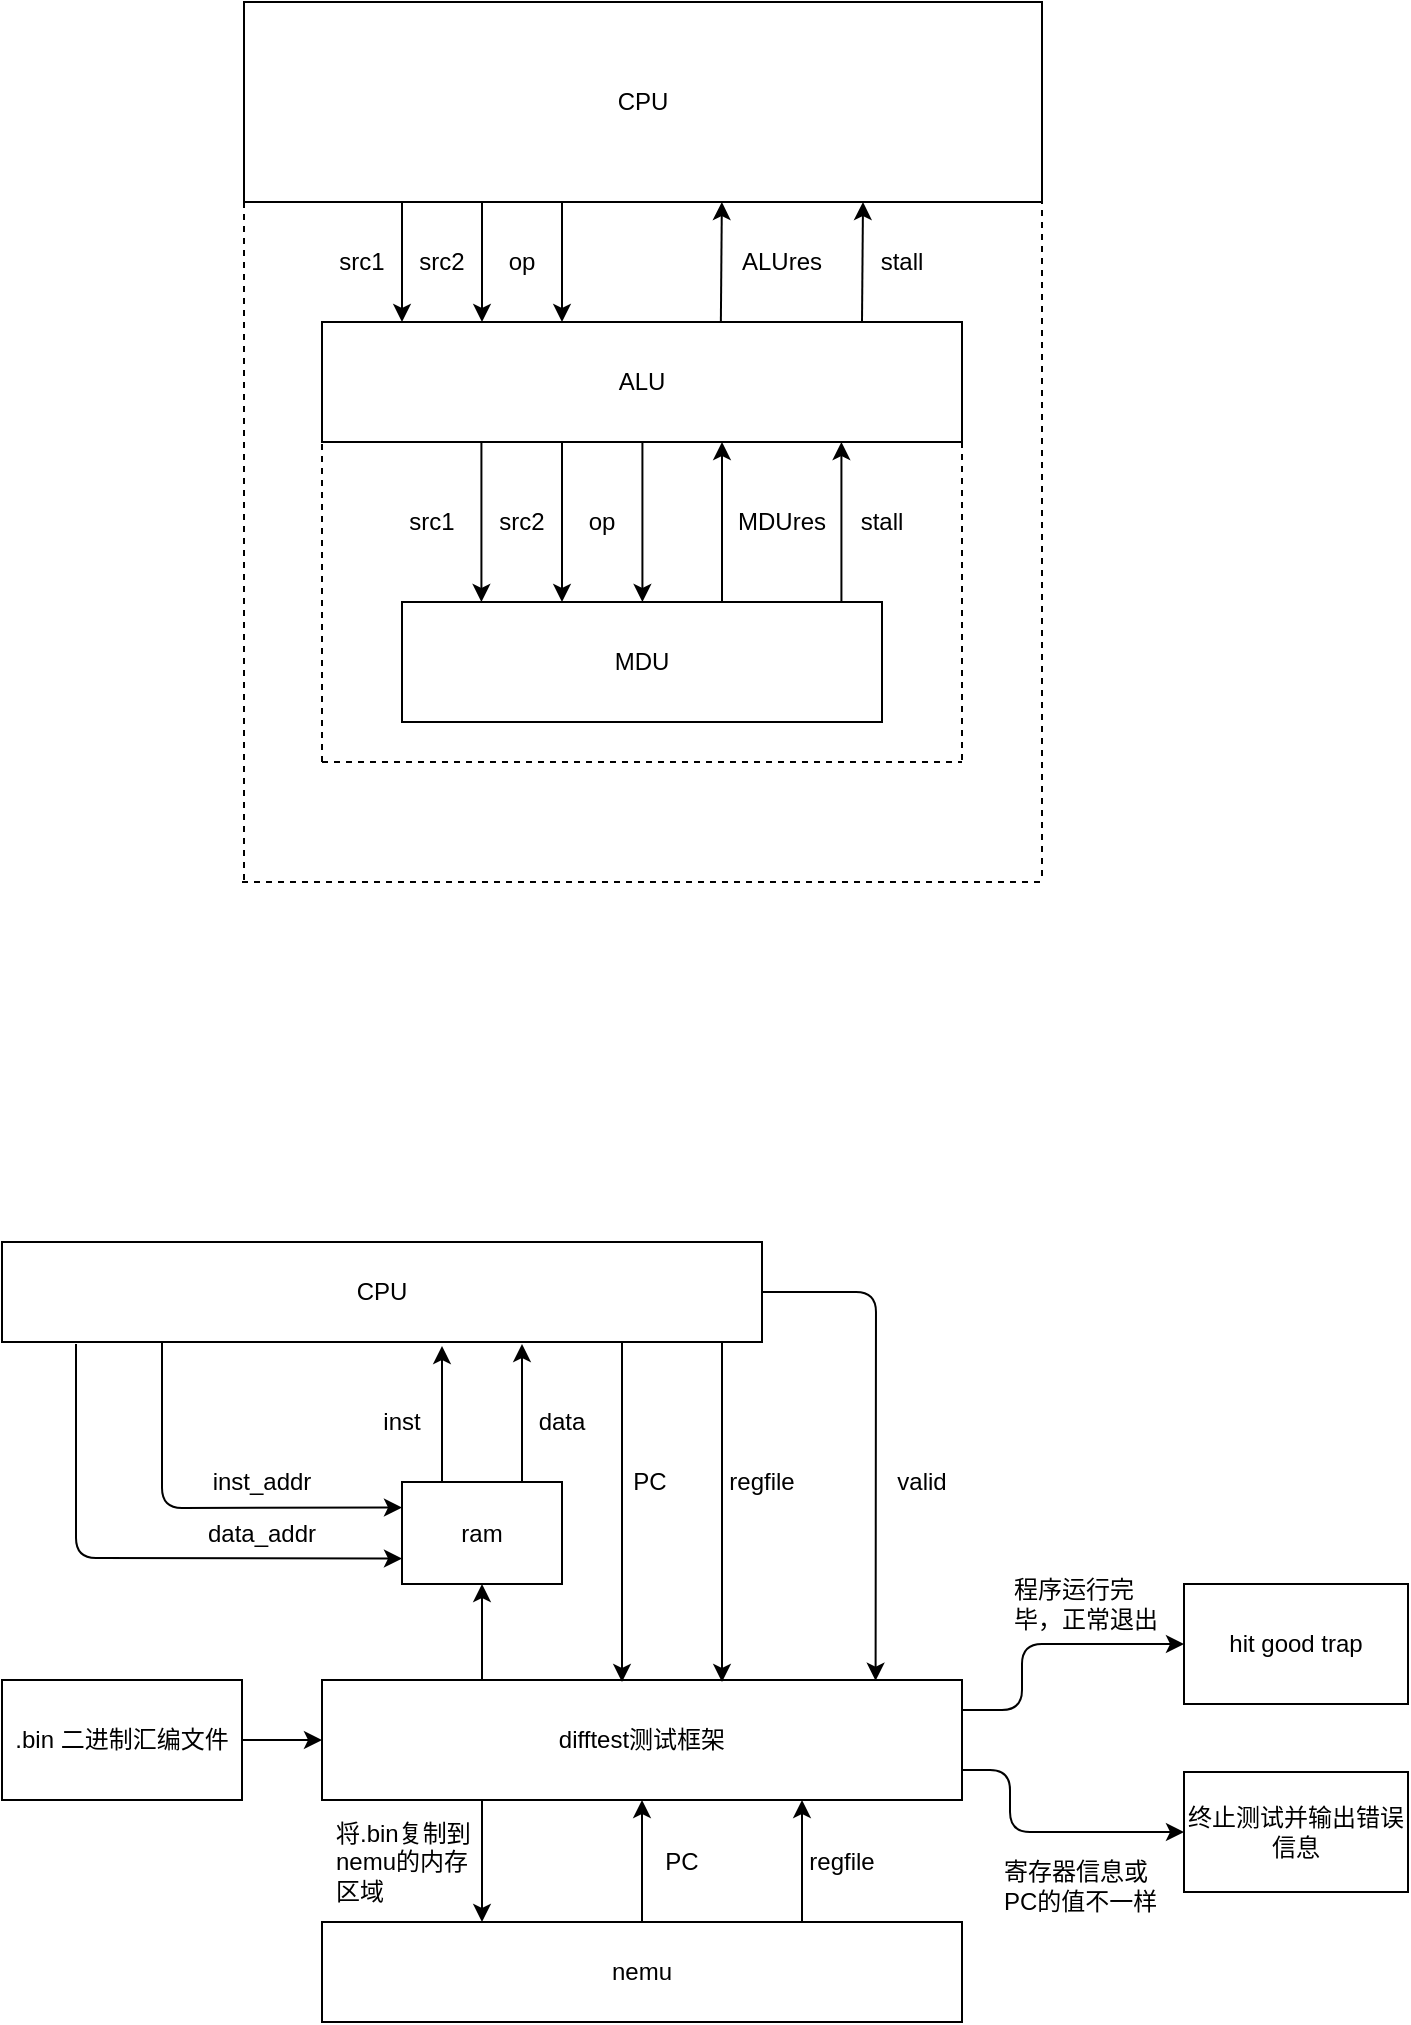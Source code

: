 <mxfile version="14.7.2" type="github">
  <diagram id="bcu3C5TWiLDR928PAGt_" name="Page-1">
    <mxGraphModel dx="982" dy="536" grid="0" gridSize="10" guides="1" tooltips="1" connect="1" arrows="1" fold="1" page="1" pageScale="1" pageWidth="827" pageHeight="1169" math="0" shadow="0">
      <root>
        <mxCell id="0" />
        <mxCell id="1" parent="0" />
        <mxCell id="adHVvbALsqwRqGIzuOab-1" value="MDU" style="rounded=0;whiteSpace=wrap;html=1;" parent="1" vertex="1">
          <mxGeometry x="240" y="340" width="240" height="60" as="geometry" />
        </mxCell>
        <mxCell id="adHVvbALsqwRqGIzuOab-2" value="ALU" style="rounded=0;whiteSpace=wrap;html=1;" parent="1" vertex="1">
          <mxGeometry x="200" y="200" width="320" height="60" as="geometry" />
        </mxCell>
        <mxCell id="adHVvbALsqwRqGIzuOab-3" value="CPU" style="rounded=0;whiteSpace=wrap;html=1;" parent="1" vertex="1">
          <mxGeometry x="161" y="40" width="399" height="100" as="geometry" />
        </mxCell>
        <mxCell id="adHVvbALsqwRqGIzuOab-6" value="src1" style="text;html=1;strokeColor=none;fillColor=none;align=center;verticalAlign=middle;whiteSpace=wrap;rounded=0;" parent="1" vertex="1">
          <mxGeometry x="200" y="160" width="40" height="20" as="geometry" />
        </mxCell>
        <mxCell id="adHVvbALsqwRqGIzuOab-8" value="src2" style="text;html=1;strokeColor=none;fillColor=none;align=center;verticalAlign=middle;whiteSpace=wrap;rounded=0;" parent="1" vertex="1">
          <mxGeometry x="240" y="160" width="40" height="20" as="geometry" />
        </mxCell>
        <mxCell id="adHVvbALsqwRqGIzuOab-10" value="op" style="text;html=1;strokeColor=none;fillColor=none;align=center;verticalAlign=middle;whiteSpace=wrap;rounded=0;" parent="1" vertex="1">
          <mxGeometry x="280" y="160" width="40" height="20" as="geometry" />
        </mxCell>
        <mxCell id="adHVvbALsqwRqGIzuOab-17" value="ALUres" style="text;html=1;strokeColor=none;fillColor=none;align=center;verticalAlign=middle;whiteSpace=wrap;rounded=0;" parent="1" vertex="1">
          <mxGeometry x="410" y="160" width="40" height="20" as="geometry" />
        </mxCell>
        <mxCell id="adHVvbALsqwRqGIzuOab-18" value="stall" style="text;html=1;strokeColor=none;fillColor=none;align=center;verticalAlign=middle;whiteSpace=wrap;rounded=0;" parent="1" vertex="1">
          <mxGeometry x="470" y="160" width="40" height="20" as="geometry" />
        </mxCell>
        <mxCell id="I0acr0nbKHDDzb7yb7oZ-3" value="" style="endArrow=classic;html=1;entryX=0.124;entryY=0;entryDx=0;entryDy=0;entryPerimeter=0;" parent="1" edge="1">
          <mxGeometry width="50" height="50" relative="1" as="geometry">
            <mxPoint x="320" y="140" as="sourcePoint" />
            <mxPoint x="320" y="200" as="targetPoint" />
          </mxGeometry>
        </mxCell>
        <mxCell id="I0acr0nbKHDDzb7yb7oZ-7" value="" style="endArrow=classic;html=1;entryX=0.124;entryY=0;entryDx=0;entryDy=0;entryPerimeter=0;exitX=0.124;exitY=1;exitDx=0;exitDy=0;exitPerimeter=0;" parent="1" edge="1">
          <mxGeometry width="50" height="50" relative="1" as="geometry">
            <mxPoint x="279.71" y="260" as="sourcePoint" />
            <mxPoint x="279.71" y="340" as="targetPoint" />
          </mxGeometry>
        </mxCell>
        <mxCell id="I0acr0nbKHDDzb7yb7oZ-8" value="src1" style="text;html=1;strokeColor=none;fillColor=none;align=center;verticalAlign=middle;whiteSpace=wrap;rounded=0;" parent="1" vertex="1">
          <mxGeometry x="235" y="290" width="40" height="20" as="geometry" />
        </mxCell>
        <mxCell id="I0acr0nbKHDDzb7yb7oZ-9" value="src2" style="text;html=1;strokeColor=none;fillColor=none;align=center;verticalAlign=middle;whiteSpace=wrap;rounded=0;" parent="1" vertex="1">
          <mxGeometry x="280" y="290" width="40" height="20" as="geometry" />
        </mxCell>
        <mxCell id="I0acr0nbKHDDzb7yb7oZ-10" value="op" style="text;html=1;strokeColor=none;fillColor=none;align=center;verticalAlign=middle;whiteSpace=wrap;rounded=0;" parent="1" vertex="1">
          <mxGeometry x="320" y="290" width="40" height="20" as="geometry" />
        </mxCell>
        <mxCell id="I0acr0nbKHDDzb7yb7oZ-11" value="" style="endArrow=classic;html=1;exitX=0.625;exitY=0;exitDx=0;exitDy=0;exitPerimeter=0;" parent="1" edge="1">
          <mxGeometry width="50" height="50" relative="1" as="geometry">
            <mxPoint x="400" y="340" as="sourcePoint" />
            <mxPoint x="400" y="260" as="targetPoint" />
          </mxGeometry>
        </mxCell>
        <mxCell id="I0acr0nbKHDDzb7yb7oZ-12" value="MDUres" style="text;html=1;strokeColor=none;fillColor=none;align=center;verticalAlign=middle;whiteSpace=wrap;rounded=0;" parent="1" vertex="1">
          <mxGeometry x="410" y="290" width="40" height="20" as="geometry" />
        </mxCell>
        <mxCell id="I0acr0nbKHDDzb7yb7oZ-13" value="stall" style="text;html=1;strokeColor=none;fillColor=none;align=center;verticalAlign=middle;whiteSpace=wrap;rounded=0;" parent="1" vertex="1">
          <mxGeometry x="460" y="290" width="40" height="20" as="geometry" />
        </mxCell>
        <mxCell id="I0acr0nbKHDDzb7yb7oZ-14" value="" style="endArrow=classic;html=1;entryX=0.124;entryY=0;entryDx=0;entryDy=0;entryPerimeter=0;exitX=0.124;exitY=1;exitDx=0;exitDy=0;exitPerimeter=0;" parent="1" edge="1">
          <mxGeometry width="50" height="50" relative="1" as="geometry">
            <mxPoint x="320" y="260" as="sourcePoint" />
            <mxPoint x="320" y="340" as="targetPoint" />
            <Array as="points">
              <mxPoint x="320" y="300" />
            </Array>
          </mxGeometry>
        </mxCell>
        <mxCell id="I0acr0nbKHDDzb7yb7oZ-15" value="" style="endArrow=classic;html=1;entryX=0.124;entryY=0;entryDx=0;entryDy=0;entryPerimeter=0;exitX=0.124;exitY=1;exitDx=0;exitDy=0;exitPerimeter=0;" parent="1" edge="1">
          <mxGeometry width="50" height="50" relative="1" as="geometry">
            <mxPoint x="360.21" y="260" as="sourcePoint" />
            <mxPoint x="360.21" y="340" as="targetPoint" />
          </mxGeometry>
        </mxCell>
        <mxCell id="I0acr0nbKHDDzb7yb7oZ-16" value="" style="endArrow=classic;html=1;exitX=0.625;exitY=0;exitDx=0;exitDy=0;exitPerimeter=0;" parent="1" edge="1">
          <mxGeometry width="50" height="50" relative="1" as="geometry">
            <mxPoint x="459.71" y="340" as="sourcePoint" />
            <mxPoint x="459.71" y="260" as="targetPoint" />
          </mxGeometry>
        </mxCell>
        <mxCell id="JG8sxZvzaTSZ5190nTMH-1" value="difftest测试框架" style="rounded=0;whiteSpace=wrap;html=1;" parent="1" vertex="1">
          <mxGeometry x="200" y="879" width="320" height="60" as="geometry" />
        </mxCell>
        <mxCell id="JG8sxZvzaTSZ5190nTMH-2" value="ram" style="rounded=0;whiteSpace=wrap;html=1;" parent="1" vertex="1">
          <mxGeometry x="240" y="780" width="80" height="51" as="geometry" />
        </mxCell>
        <mxCell id="JG8sxZvzaTSZ5190nTMH-3" value="CPU" style="rounded=0;whiteSpace=wrap;html=1;" parent="1" vertex="1">
          <mxGeometry x="40" y="660" width="380" height="50" as="geometry" />
        </mxCell>
        <mxCell id="JG8sxZvzaTSZ5190nTMH-27" value=".bin 二进制汇编文件" style="rounded=0;whiteSpace=wrap;html=1;" parent="1" vertex="1">
          <mxGeometry x="40" y="879" width="120" height="60" as="geometry" />
        </mxCell>
        <mxCell id="JG8sxZvzaTSZ5190nTMH-28" value="" style="endArrow=classic;html=1;exitX=1;exitY=0.5;exitDx=0;exitDy=0;entryX=0;entryY=0.5;entryDx=0;entryDy=0;" parent="1" source="JG8sxZvzaTSZ5190nTMH-27" target="JG8sxZvzaTSZ5190nTMH-1" edge="1">
          <mxGeometry width="50" height="50" relative="1" as="geometry">
            <mxPoint x="142" y="1045" as="sourcePoint" />
            <mxPoint x="192" y="995" as="targetPoint" />
          </mxGeometry>
        </mxCell>
        <mxCell id="JG8sxZvzaTSZ5190nTMH-29" value="" style="endArrow=classic;html=1;entryX=0.5;entryY=1;entryDx=0;entryDy=0;exitX=0.25;exitY=0;exitDx=0;exitDy=0;" parent="1" source="JG8sxZvzaTSZ5190nTMH-1" target="JG8sxZvzaTSZ5190nTMH-2" edge="1">
          <mxGeometry width="50" height="50" relative="1" as="geometry">
            <mxPoint x="387" y="997" as="sourcePoint" />
            <mxPoint x="437" y="947" as="targetPoint" />
          </mxGeometry>
        </mxCell>
        <mxCell id="JG8sxZvzaTSZ5190nTMH-31" value="nemu" style="rounded=0;whiteSpace=wrap;html=1;" parent="1" vertex="1">
          <mxGeometry x="200" y="1000" width="320" height="50" as="geometry" />
        </mxCell>
        <mxCell id="JG8sxZvzaTSZ5190nTMH-32" value="" style="endArrow=classic;html=1;entryX=0;entryY=0.75;entryDx=0;entryDy=0;" parent="1" target="JG8sxZvzaTSZ5190nTMH-2" edge="1">
          <mxGeometry width="50" height="50" relative="1" as="geometry">
            <mxPoint x="77" y="711" as="sourcePoint" />
            <mxPoint x="440" y="950" as="targetPoint" />
            <Array as="points">
              <mxPoint x="77" y="818" />
            </Array>
          </mxGeometry>
        </mxCell>
        <mxCell id="JG8sxZvzaTSZ5190nTMH-33" value="" style="endArrow=classic;html=1;entryX=0;entryY=0.25;entryDx=0;entryDy=0;" parent="1" target="JG8sxZvzaTSZ5190nTMH-2" edge="1">
          <mxGeometry width="50" height="50" relative="1" as="geometry">
            <mxPoint x="120" y="710" as="sourcePoint" />
            <mxPoint x="240" y="810" as="targetPoint" />
            <Array as="points">
              <mxPoint x="120" y="793" />
            </Array>
          </mxGeometry>
        </mxCell>
        <mxCell id="JG8sxZvzaTSZ5190nTMH-34" value="" style="endArrow=classic;html=1;exitX=0.75;exitY=0;exitDx=0;exitDy=0;" parent="1" source="JG8sxZvzaTSZ5190nTMH-2" edge="1">
          <mxGeometry width="50" height="50" relative="1" as="geometry">
            <mxPoint x="320" y="750" as="sourcePoint" />
            <mxPoint x="300" y="711" as="targetPoint" />
          </mxGeometry>
        </mxCell>
        <mxCell id="JG8sxZvzaTSZ5190nTMH-35" value="" style="endArrow=classic;html=1;exitX=0.25;exitY=0;exitDx=0;exitDy=0;" parent="1" source="JG8sxZvzaTSZ5190nTMH-2" edge="1">
          <mxGeometry width="50" height="50" relative="1" as="geometry">
            <mxPoint x="390" y="1000" as="sourcePoint" />
            <mxPoint x="260" y="712" as="targetPoint" />
          </mxGeometry>
        </mxCell>
        <mxCell id="JG8sxZvzaTSZ5190nTMH-36" value="inst_addr" style="text;html=1;strokeColor=none;fillColor=none;align=center;verticalAlign=middle;whiteSpace=wrap;rounded=0;" parent="1" vertex="1">
          <mxGeometry x="140" y="770" width="60" height="20" as="geometry" />
        </mxCell>
        <mxCell id="JG8sxZvzaTSZ5190nTMH-37" value="data_addr" style="text;html=1;strokeColor=none;fillColor=none;align=center;verticalAlign=middle;whiteSpace=wrap;rounded=0;" parent="1" vertex="1">
          <mxGeometry x="140" y="795.5" width="60" height="20" as="geometry" />
        </mxCell>
        <mxCell id="JG8sxZvzaTSZ5190nTMH-38" value="inst" style="text;html=1;strokeColor=none;fillColor=none;align=center;verticalAlign=middle;whiteSpace=wrap;rounded=0;" parent="1" vertex="1">
          <mxGeometry x="210" y="740" width="60" height="20" as="geometry" />
        </mxCell>
        <mxCell id="JG8sxZvzaTSZ5190nTMH-40" value="data" style="text;html=1;strokeColor=none;fillColor=none;align=center;verticalAlign=middle;whiteSpace=wrap;rounded=0;" parent="1" vertex="1">
          <mxGeometry x="290" y="740" width="60" height="20" as="geometry" />
        </mxCell>
        <mxCell id="JG8sxZvzaTSZ5190nTMH-41" value="" style="endArrow=classic;html=1;exitX=0.25;exitY=1;exitDx=0;exitDy=0;entryX=0.25;entryY=0;entryDx=0;entryDy=0;" parent="1" source="JG8sxZvzaTSZ5190nTMH-1" target="JG8sxZvzaTSZ5190nTMH-31" edge="1">
          <mxGeometry width="50" height="50" relative="1" as="geometry">
            <mxPoint x="390" y="1000" as="sourcePoint" />
            <mxPoint x="440" y="950" as="targetPoint" />
          </mxGeometry>
        </mxCell>
        <mxCell id="JG8sxZvzaTSZ5190nTMH-42" value="" style="endArrow=classic;html=1;exitX=0.5;exitY=0;exitDx=0;exitDy=0;entryX=0.5;entryY=1;entryDx=0;entryDy=0;" parent="1" source="JG8sxZvzaTSZ5190nTMH-31" target="JG8sxZvzaTSZ5190nTMH-1" edge="1">
          <mxGeometry width="50" height="50" relative="1" as="geometry">
            <mxPoint x="390" y="1000" as="sourcePoint" />
            <mxPoint x="440" y="950" as="targetPoint" />
          </mxGeometry>
        </mxCell>
        <mxCell id="JG8sxZvzaTSZ5190nTMH-43" value="" style="endArrow=classic;html=1;exitX=0.75;exitY=0;exitDx=0;exitDy=0;entryX=0.5;entryY=1;entryDx=0;entryDy=0;" parent="1" source="JG8sxZvzaTSZ5190nTMH-31" edge="1">
          <mxGeometry width="50" height="50" relative="1" as="geometry">
            <mxPoint x="440" y="1020" as="sourcePoint" />
            <mxPoint x="440" y="939" as="targetPoint" />
          </mxGeometry>
        </mxCell>
        <mxCell id="JG8sxZvzaTSZ5190nTMH-44" value="" style="endArrow=classic;html=1;" parent="1" edge="1">
          <mxGeometry width="50" height="50" relative="1" as="geometry">
            <mxPoint x="350" y="710" as="sourcePoint" />
            <mxPoint x="350" y="880" as="targetPoint" />
          </mxGeometry>
        </mxCell>
        <mxCell id="JG8sxZvzaTSZ5190nTMH-45" value="" style="endArrow=classic;html=1;exitX=1;exitY=0.5;exitDx=0;exitDy=0;entryX=0.865;entryY=0.006;entryDx=0;entryDy=0;entryPerimeter=0;" parent="1" source="JG8sxZvzaTSZ5190nTMH-3" target="JG8sxZvzaTSZ5190nTMH-1" edge="1">
          <mxGeometry width="50" height="50" relative="1" as="geometry">
            <mxPoint x="445" y="805.5" as="sourcePoint" />
            <mxPoint x="495" y="755.5" as="targetPoint" />
            <Array as="points">
              <mxPoint x="477" y="685" />
            </Array>
          </mxGeometry>
        </mxCell>
        <mxCell id="JG8sxZvzaTSZ5190nTMH-47" value="" style="endArrow=classic;html=1;" parent="1" edge="1">
          <mxGeometry width="50" height="50" relative="1" as="geometry">
            <mxPoint x="400" y="710" as="sourcePoint" />
            <mxPoint x="400" y="880" as="targetPoint" />
          </mxGeometry>
        </mxCell>
        <mxCell id="JG8sxZvzaTSZ5190nTMH-48" value="PC" style="text;html=1;strokeColor=none;fillColor=none;align=center;verticalAlign=middle;whiteSpace=wrap;rounded=0;" parent="1" vertex="1">
          <mxGeometry x="360" y="960" width="40" height="20" as="geometry" />
        </mxCell>
        <mxCell id="JG8sxZvzaTSZ5190nTMH-49" value="PC" style="text;html=1;strokeColor=none;fillColor=none;align=center;verticalAlign=middle;whiteSpace=wrap;rounded=0;" parent="1" vertex="1">
          <mxGeometry x="344" y="770" width="40" height="20" as="geometry" />
        </mxCell>
        <mxCell id="JG8sxZvzaTSZ5190nTMH-50" value="regfile" style="text;html=1;strokeColor=none;fillColor=none;align=center;verticalAlign=middle;whiteSpace=wrap;rounded=0;" parent="1" vertex="1">
          <mxGeometry x="400" y="770" width="40" height="20" as="geometry" />
        </mxCell>
        <mxCell id="JG8sxZvzaTSZ5190nTMH-51" value="regfile" style="text;html=1;strokeColor=none;fillColor=none;align=center;verticalAlign=middle;whiteSpace=wrap;rounded=0;" parent="1" vertex="1">
          <mxGeometry x="440" y="960" width="40" height="20" as="geometry" />
        </mxCell>
        <mxCell id="JG8sxZvzaTSZ5190nTMH-52" value="valid" style="text;html=1;strokeColor=none;fillColor=none;align=center;verticalAlign=middle;whiteSpace=wrap;rounded=0;" parent="1" vertex="1">
          <mxGeometry x="480" y="770" width="40" height="20" as="geometry" />
        </mxCell>
        <mxCell id="JG8sxZvzaTSZ5190nTMH-53" value="将.bin复制到nemu的内存区域" style="text;html=1;strokeColor=none;fillColor=none;align=left;verticalAlign=middle;whiteSpace=wrap;rounded=0;" parent="1" vertex="1">
          <mxGeometry x="205" y="955" width="70" height="30" as="geometry" />
        </mxCell>
        <mxCell id="JG8sxZvzaTSZ5190nTMH-54" value="hit good trap" style="rounded=0;whiteSpace=wrap;html=1;" parent="1" vertex="1">
          <mxGeometry x="631" y="831" width="112" height="60" as="geometry" />
        </mxCell>
        <mxCell id="JG8sxZvzaTSZ5190nTMH-55" value="终止测试并输出错误信息" style="rounded=0;whiteSpace=wrap;html=1;" parent="1" vertex="1">
          <mxGeometry x="631" y="925" width="112" height="60" as="geometry" />
        </mxCell>
        <mxCell id="JG8sxZvzaTSZ5190nTMH-56" value="" style="endArrow=classic;html=1;exitX=1;exitY=0.75;exitDx=0;exitDy=0;entryX=0;entryY=0.5;entryDx=0;entryDy=0;" parent="1" source="JG8sxZvzaTSZ5190nTMH-1" target="JG8sxZvzaTSZ5190nTMH-55" edge="1">
          <mxGeometry width="50" height="50" relative="1" as="geometry">
            <mxPoint x="542" y="960" as="sourcePoint" />
            <mxPoint x="592" y="910" as="targetPoint" />
            <Array as="points">
              <mxPoint x="544" y="924" />
              <mxPoint x="544" y="955" />
            </Array>
          </mxGeometry>
        </mxCell>
        <mxCell id="JG8sxZvzaTSZ5190nTMH-57" value="" style="endArrow=classic;html=1;exitX=1;exitY=0.25;exitDx=0;exitDy=0;entryX=0;entryY=0.5;entryDx=0;entryDy=0;" parent="1" source="JG8sxZvzaTSZ5190nTMH-1" target="JG8sxZvzaTSZ5190nTMH-54" edge="1">
          <mxGeometry width="50" height="50" relative="1" as="geometry">
            <mxPoint x="539" y="891.0" as="sourcePoint" />
            <mxPoint x="650" y="922" as="targetPoint" />
            <Array as="points">
              <mxPoint x="550" y="894" />
              <mxPoint x="550" y="861" />
            </Array>
          </mxGeometry>
        </mxCell>
        <mxCell id="JG8sxZvzaTSZ5190nTMH-58" value="寄存器信息或PC的值不一样" style="text;html=1;strokeColor=none;fillColor=none;align=left;verticalAlign=middle;whiteSpace=wrap;rounded=0;" parent="1" vertex="1">
          <mxGeometry x="539" y="960" width="79" height="43" as="geometry" />
        </mxCell>
        <mxCell id="JG8sxZvzaTSZ5190nTMH-59" value="程序运行完毕，正常退出" style="text;html=1;strokeColor=none;fillColor=none;align=left;verticalAlign=middle;whiteSpace=wrap;rounded=0;" parent="1" vertex="1">
          <mxGeometry x="544" y="819" width="79" height="43" as="geometry" />
        </mxCell>
        <mxCell id="1iCJNJc7-zc_GYXi5jx3-2" value="" style="endArrow=none;dashed=1;html=1;entryX=0;entryY=1;entryDx=0;entryDy=0;" edge="1" parent="1" target="adHVvbALsqwRqGIzuOab-2">
          <mxGeometry width="50" height="50" relative="1" as="geometry">
            <mxPoint x="200" y="420" as="sourcePoint" />
            <mxPoint x="320" y="350" as="targetPoint" />
          </mxGeometry>
        </mxCell>
        <mxCell id="1iCJNJc7-zc_GYXi5jx3-4" value="" style="endArrow=none;dashed=1;html=1;exitX=1;exitY=1;exitDx=0;exitDy=0;" edge="1" parent="1" source="adHVvbALsqwRqGIzuOab-2">
          <mxGeometry width="50" height="50" relative="1" as="geometry">
            <mxPoint x="270" y="400" as="sourcePoint" />
            <mxPoint x="520" y="420" as="targetPoint" />
          </mxGeometry>
        </mxCell>
        <mxCell id="1iCJNJc7-zc_GYXi5jx3-5" value="" style="endArrow=none;dashed=1;html=1;" edge="1" parent="1">
          <mxGeometry width="50" height="50" relative="1" as="geometry">
            <mxPoint x="200" y="420" as="sourcePoint" />
            <mxPoint x="520" y="420" as="targetPoint" />
          </mxGeometry>
        </mxCell>
        <mxCell id="1iCJNJc7-zc_GYXi5jx3-6" value="" style="endArrow=none;dashed=1;html=1;exitX=0;exitY=1;exitDx=0;exitDy=0;" edge="1" parent="1" source="adHVvbALsqwRqGIzuOab-3">
          <mxGeometry width="50" height="50" relative="1" as="geometry">
            <mxPoint x="270" y="400" as="sourcePoint" />
            <mxPoint x="161" y="480" as="targetPoint" />
          </mxGeometry>
        </mxCell>
        <mxCell id="1iCJNJc7-zc_GYXi5jx3-7" value="" style="endArrow=none;dashed=1;html=1;" edge="1" parent="1">
          <mxGeometry width="50" height="50" relative="1" as="geometry">
            <mxPoint x="160" y="480" as="sourcePoint" />
            <mxPoint x="560" y="480" as="targetPoint" />
          </mxGeometry>
        </mxCell>
        <mxCell id="1iCJNJc7-zc_GYXi5jx3-8" value="" style="endArrow=none;dashed=1;html=1;exitX=0;exitY=1;exitDx=0;exitDy=0;" edge="1" parent="1">
          <mxGeometry width="50" height="50" relative="1" as="geometry">
            <mxPoint x="560" y="120" as="sourcePoint" />
            <mxPoint x="560" y="480" as="targetPoint" />
          </mxGeometry>
        </mxCell>
        <mxCell id="1iCJNJc7-zc_GYXi5jx3-9" value="" style="endArrow=classic;html=1;entryX=0.124;entryY=0;entryDx=0;entryDy=0;entryPerimeter=0;" edge="1" parent="1">
          <mxGeometry width="50" height="50" relative="1" as="geometry">
            <mxPoint x="280" y="140" as="sourcePoint" />
            <mxPoint x="280" y="200" as="targetPoint" />
          </mxGeometry>
        </mxCell>
        <mxCell id="1iCJNJc7-zc_GYXi5jx3-10" value="" style="endArrow=classic;html=1;entryX=0.124;entryY=0;entryDx=0;entryDy=0;entryPerimeter=0;" edge="1" parent="1">
          <mxGeometry width="50" height="50" relative="1" as="geometry">
            <mxPoint x="240" y="140" as="sourcePoint" />
            <mxPoint x="240" y="200" as="targetPoint" />
          </mxGeometry>
        </mxCell>
        <mxCell id="1iCJNJc7-zc_GYXi5jx3-11" value="" style="endArrow=classic;html=1;exitX=0.5;exitY=0;exitDx=0;exitDy=0;entryX=0.5;entryY=1;entryDx=0;entryDy=0;" edge="1" parent="1">
          <mxGeometry width="50" height="50" relative="1" as="geometry">
            <mxPoint x="399.43" y="200" as="sourcePoint" />
            <mxPoint x="399.93" y="140" as="targetPoint" />
          </mxGeometry>
        </mxCell>
        <mxCell id="1iCJNJc7-zc_GYXi5jx3-12" value="" style="endArrow=classic;html=1;exitX=0.5;exitY=0;exitDx=0;exitDy=0;entryX=0.5;entryY=1;entryDx=0;entryDy=0;" edge="1" parent="1">
          <mxGeometry width="50" height="50" relative="1" as="geometry">
            <mxPoint x="470" y="200" as="sourcePoint" />
            <mxPoint x="470.5" y="140" as="targetPoint" />
          </mxGeometry>
        </mxCell>
      </root>
    </mxGraphModel>
  </diagram>
</mxfile>
